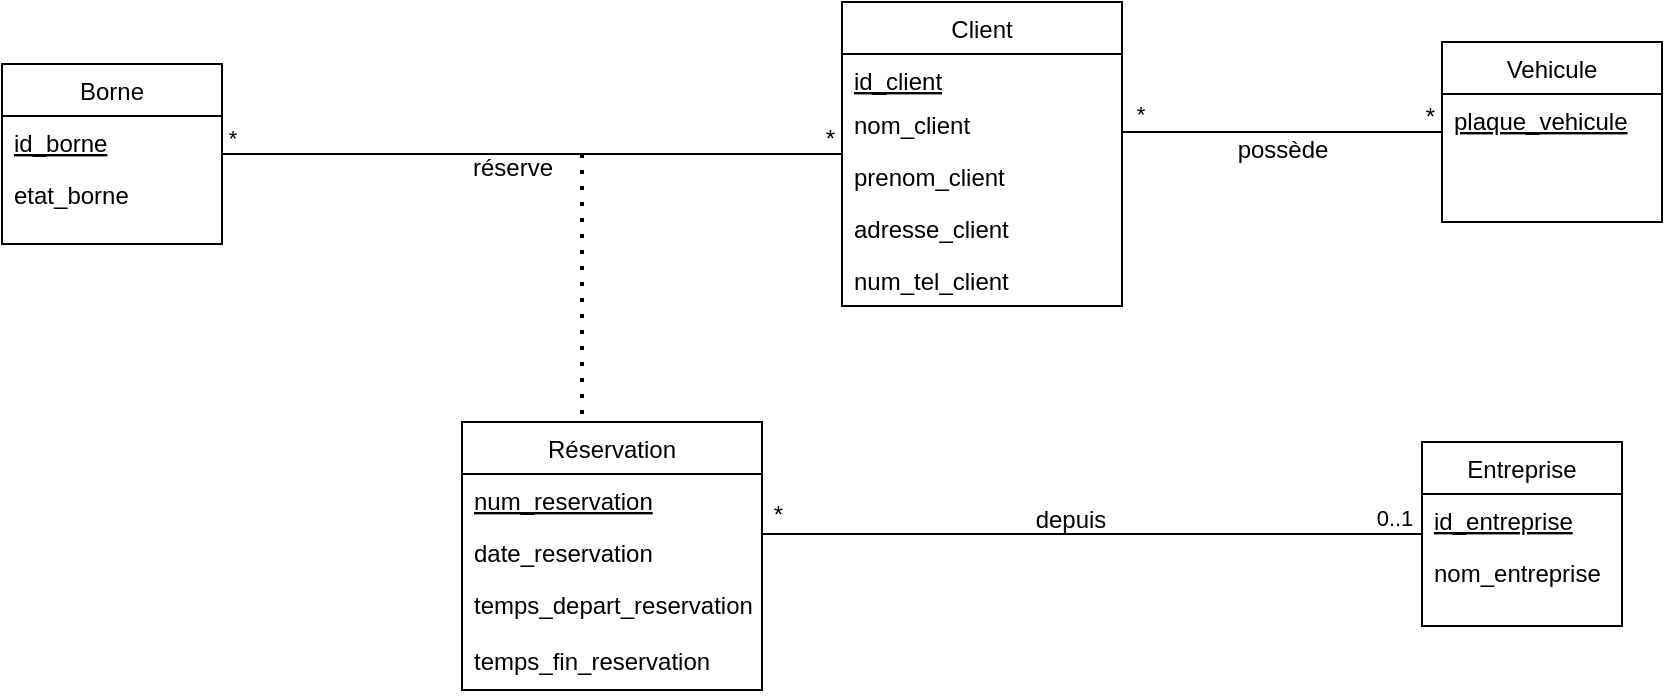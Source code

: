 <mxfile version="24.4.6" type="github">
  <diagram id="C5RBs43oDa-KdzZeNtuy" name="Page-1">
    <mxGraphModel dx="1050" dy="1772" grid="1" gridSize="10" guides="1" tooltips="1" connect="1" arrows="1" fold="1" page="1" pageScale="1" pageWidth="827" pageHeight="1169" math="0" shadow="0">
      <root>
        <mxCell id="WIyWlLk6GJQsqaUBKTNV-0" />
        <mxCell id="WIyWlLk6GJQsqaUBKTNV-1" parent="WIyWlLk6GJQsqaUBKTNV-0" />
        <mxCell id="zkfFHV4jXpPFQw0GAbJ--26" value="" style="endArrow=none;shadow=0;strokeWidth=1;rounded=0;curved=0;endFill=0;edgeStyle=elbowEdgeStyle;elbow=vertical;" parent="WIyWlLk6GJQsqaUBKTNV-1" source="DxgW50mW_xUSIO1jQML3-6" target="DxgW50mW_xUSIO1jQML3-16" edge="1">
          <mxGeometry x="0.5" y="41" relative="1" as="geometry">
            <mxPoint x="1201.0" y="45.25" as="sourcePoint" />
            <mxPoint x="1330" y="50" as="targetPoint" />
            <mxPoint x="-40" y="32" as="offset" />
            <Array as="points" />
          </mxGeometry>
        </mxCell>
        <mxCell id="zkfFHV4jXpPFQw0GAbJ--28" value="*" style="resizable=0;align=right;verticalAlign=bottom;labelBackgroundColor=none;fontSize=12;" parent="zkfFHV4jXpPFQw0GAbJ--26" connectable="0" vertex="1">
          <mxGeometry x="1" relative="1" as="geometry">
            <mxPoint x="-2" y="1" as="offset" />
          </mxGeometry>
        </mxCell>
        <mxCell id="zkfFHV4jXpPFQw0GAbJ--29" value="possède" style="text;html=1;resizable=0;points=[];;align=center;verticalAlign=middle;labelBackgroundColor=none;rounded=0;shadow=0;strokeWidth=1;fontSize=12;" parent="zkfFHV4jXpPFQw0GAbJ--26" vertex="1" connectable="0">
          <mxGeometry x="0.5" y="49" relative="1" as="geometry">
            <mxPoint x="-40" y="58" as="offset" />
          </mxGeometry>
        </mxCell>
        <mxCell id="DxgW50mW_xUSIO1jQML3-15" value="*" style="edgeLabel;html=1;align=center;verticalAlign=middle;resizable=0;points=[];" parent="zkfFHV4jXpPFQw0GAbJ--26" vertex="1" connectable="0">
          <mxGeometry x="-0.825" y="2" relative="1" as="geometry">
            <mxPoint x="-5" y="-7" as="offset" />
          </mxGeometry>
        </mxCell>
        <mxCell id="DxgW50mW_xUSIO1jQML3-6" value="Client" style="swimlane;fontStyle=0;align=center;verticalAlign=top;childLayout=stackLayout;horizontal=1;startSize=26;horizontalStack=0;resizeParent=1;resizeLast=0;collapsible=1;marginBottom=0;rounded=0;shadow=0;strokeWidth=1;" parent="WIyWlLk6GJQsqaUBKTNV-1" vertex="1">
          <mxGeometry x="1050" y="-20" width="140" height="152" as="geometry">
            <mxRectangle x="550" y="140" width="160" height="26" as="alternateBounds" />
          </mxGeometry>
        </mxCell>
        <mxCell id="DxgW50mW_xUSIO1jQML3-7" value="id_client" style="text;align=left;verticalAlign=top;spacingLeft=4;spacingRight=4;overflow=hidden;rotatable=0;points=[[0,0.5],[1,0.5]];portConstraint=eastwest;fontStyle=4" parent="DxgW50mW_xUSIO1jQML3-6" vertex="1">
          <mxGeometry y="26" width="140" height="22" as="geometry" />
        </mxCell>
        <mxCell id="DxgW50mW_xUSIO1jQML3-8" value="nom_client" style="text;align=left;verticalAlign=top;spacingLeft=4;spacingRight=4;overflow=hidden;rotatable=0;points=[[0,0.5],[1,0.5]];portConstraint=eastwest;rounded=0;shadow=0;html=0;" parent="DxgW50mW_xUSIO1jQML3-6" vertex="1">
          <mxGeometry y="48" width="140" height="26" as="geometry" />
        </mxCell>
        <mxCell id="DxgW50mW_xUSIO1jQML3-9" value="prenom_client" style="text;align=left;verticalAlign=top;spacingLeft=4;spacingRight=4;overflow=hidden;rotatable=0;points=[[0,0.5],[1,0.5]];portConstraint=eastwest;rounded=0;shadow=0;html=0;" parent="DxgW50mW_xUSIO1jQML3-6" vertex="1">
          <mxGeometry y="74" width="140" height="26" as="geometry" />
        </mxCell>
        <mxCell id="DxgW50mW_xUSIO1jQML3-10" value="adresse_client" style="text;align=left;verticalAlign=top;spacingLeft=4;spacingRight=4;overflow=hidden;rotatable=0;points=[[0,0.5],[1,0.5]];portConstraint=eastwest;rounded=0;shadow=0;html=0;" parent="DxgW50mW_xUSIO1jQML3-6" vertex="1">
          <mxGeometry y="100" width="140" height="26" as="geometry" />
        </mxCell>
        <mxCell id="DxgW50mW_xUSIO1jQML3-11" value="num_tel_client" style="text;align=left;verticalAlign=top;spacingLeft=4;spacingRight=4;overflow=hidden;rotatable=0;points=[[0,0.5],[1,0.5]];portConstraint=eastwest;rounded=0;shadow=0;html=0;" parent="DxgW50mW_xUSIO1jQML3-6" vertex="1">
          <mxGeometry y="126" width="140" height="26" as="geometry" />
        </mxCell>
        <mxCell id="DxgW50mW_xUSIO1jQML3-16" value="Vehicule" style="swimlane;fontStyle=0;align=center;verticalAlign=top;childLayout=stackLayout;horizontal=1;startSize=26;horizontalStack=0;resizeParent=1;resizeLast=0;collapsible=1;marginBottom=0;rounded=0;shadow=0;strokeWidth=1;" parent="WIyWlLk6GJQsqaUBKTNV-1" vertex="1">
          <mxGeometry x="1350" width="110" height="90" as="geometry">
            <mxRectangle x="550" y="140" width="160" height="26" as="alternateBounds" />
          </mxGeometry>
        </mxCell>
        <mxCell id="DxgW50mW_xUSIO1jQML3-20" value="plaque_vehicule" style="text;align=left;verticalAlign=top;spacingLeft=4;spacingRight=4;overflow=hidden;rotatable=0;points=[[0,0.5],[1,0.5]];portConstraint=eastwest;rounded=0;shadow=0;html=0;fontStyle=4" parent="DxgW50mW_xUSIO1jQML3-16" vertex="1">
          <mxGeometry y="26" width="110" height="26" as="geometry" />
        </mxCell>
        <mxCell id="DxgW50mW_xUSIO1jQML3-22" value="Entreprise" style="swimlane;fontStyle=0;align=center;verticalAlign=top;childLayout=stackLayout;horizontal=1;startSize=26;horizontalStack=0;resizeParent=1;resizeLast=0;collapsible=1;marginBottom=0;rounded=0;shadow=0;strokeWidth=1;" parent="WIyWlLk6GJQsqaUBKTNV-1" vertex="1">
          <mxGeometry x="1340" y="200" width="100" height="92" as="geometry">
            <mxRectangle x="550" y="140" width="160" height="26" as="alternateBounds" />
          </mxGeometry>
        </mxCell>
        <mxCell id="DxgW50mW_xUSIO1jQML3-23" value="id_entreprise" style="text;align=left;verticalAlign=top;spacingLeft=4;spacingRight=4;overflow=hidden;rotatable=0;points=[[0,0.5],[1,0.5]];portConstraint=eastwest;rounded=0;shadow=0;html=0;fontStyle=4" parent="DxgW50mW_xUSIO1jQML3-22" vertex="1">
          <mxGeometry y="26" width="100" height="26" as="geometry" />
        </mxCell>
        <mxCell id="DxgW50mW_xUSIO1jQML3-24" value="nom_entreprise" style="text;align=left;verticalAlign=top;spacingLeft=4;spacingRight=4;overflow=hidden;rotatable=0;points=[[0,0.5],[1,0.5]];portConstraint=eastwest;rounded=0;shadow=0;html=0;" parent="DxgW50mW_xUSIO1jQML3-22" vertex="1">
          <mxGeometry y="52" width="100" height="26" as="geometry" />
        </mxCell>
        <mxCell id="DxgW50mW_xUSIO1jQML3-26" value="Borne" style="swimlane;fontStyle=0;align=center;verticalAlign=top;childLayout=stackLayout;horizontal=1;startSize=26;horizontalStack=0;resizeParent=1;resizeLast=0;collapsible=1;marginBottom=0;rounded=0;shadow=0;strokeWidth=1;" parent="WIyWlLk6GJQsqaUBKTNV-1" vertex="1">
          <mxGeometry x="630" y="11" width="110" height="90" as="geometry">
            <mxRectangle x="550" y="140" width="160" height="26" as="alternateBounds" />
          </mxGeometry>
        </mxCell>
        <mxCell id="DxgW50mW_xUSIO1jQML3-27" value="id_borne" style="text;align=left;verticalAlign=top;spacingLeft=4;spacingRight=4;overflow=hidden;rotatable=0;points=[[0,0.5],[1,0.5]];portConstraint=eastwest;rounded=0;shadow=0;html=0;fontStyle=4" parent="DxgW50mW_xUSIO1jQML3-26" vertex="1">
          <mxGeometry y="26" width="110" height="26" as="geometry" />
        </mxCell>
        <mxCell id="DxgW50mW_xUSIO1jQML3-28" value="etat_borne" style="text;align=left;verticalAlign=top;spacingLeft=4;spacingRight=4;overflow=hidden;rotatable=0;points=[[0,0.5],[1,0.5]];portConstraint=eastwest;rounded=0;shadow=0;html=0;" parent="DxgW50mW_xUSIO1jQML3-26" vertex="1">
          <mxGeometry y="52" width="110" height="26" as="geometry" />
        </mxCell>
        <mxCell id="DxgW50mW_xUSIO1jQML3-29" value="" style="endArrow=none;shadow=0;strokeWidth=1;rounded=0;curved=0;endFill=0;edgeStyle=elbowEdgeStyle;elbow=vertical;" parent="WIyWlLk6GJQsqaUBKTNV-1" source="DxgW50mW_xUSIO1jQML3-26" target="DxgW50mW_xUSIO1jQML3-6" edge="1">
          <mxGeometry x="0.5" y="41" relative="1" as="geometry">
            <mxPoint x="590" y="0.464" as="sourcePoint" />
            <mxPoint x="960" y="0.464" as="targetPoint" />
            <mxPoint x="-40" y="32" as="offset" />
          </mxGeometry>
        </mxCell>
        <mxCell id="DxgW50mW_xUSIO1jQML3-30" value="*" style="resizable=0;align=right;verticalAlign=bottom;labelBackgroundColor=none;fontSize=12;" parent="DxgW50mW_xUSIO1jQML3-29" connectable="0" vertex="1">
          <mxGeometry x="1" relative="1" as="geometry">
            <mxPoint x="-2" y="1" as="offset" />
          </mxGeometry>
        </mxCell>
        <mxCell id="DxgW50mW_xUSIO1jQML3-31" value="réserve" style="text;html=1;resizable=0;points=[];;align=center;verticalAlign=middle;labelBackgroundColor=none;rounded=0;shadow=0;strokeWidth=1;fontSize=12;" parent="DxgW50mW_xUSIO1jQML3-29" vertex="1" connectable="0">
          <mxGeometry x="0.5" y="49" relative="1" as="geometry">
            <mxPoint x="-88" y="56" as="offset" />
          </mxGeometry>
        </mxCell>
        <mxCell id="DxgW50mW_xUSIO1jQML3-32" value="*" style="edgeLabel;html=1;align=center;verticalAlign=middle;resizable=0;points=[];" parent="DxgW50mW_xUSIO1jQML3-29" vertex="1" connectable="0">
          <mxGeometry x="-0.825" y="2" relative="1" as="geometry">
            <mxPoint x="-22" y="-6" as="offset" />
          </mxGeometry>
        </mxCell>
        <mxCell id="DxgW50mW_xUSIO1jQML3-33" value="" style="endArrow=none;dashed=1;html=1;dashPattern=1 3;strokeWidth=2;rounded=0;" parent="WIyWlLk6GJQsqaUBKTNV-1" edge="1">
          <mxGeometry width="50" height="50" relative="1" as="geometry">
            <mxPoint x="920" y="186" as="sourcePoint" />
            <mxPoint x="920" y="56" as="targetPoint" />
          </mxGeometry>
        </mxCell>
        <mxCell id="DxgW50mW_xUSIO1jQML3-34" value="Réservation" style="swimlane;fontStyle=0;align=center;verticalAlign=top;childLayout=stackLayout;horizontal=1;startSize=26;horizontalStack=0;resizeParent=1;resizeLast=0;collapsible=1;marginBottom=0;rounded=0;shadow=0;strokeWidth=1;" parent="WIyWlLk6GJQsqaUBKTNV-1" vertex="1">
          <mxGeometry x="860" y="190" width="150" height="134" as="geometry">
            <mxRectangle x="550" y="140" width="160" height="26" as="alternateBounds" />
          </mxGeometry>
        </mxCell>
        <mxCell id="DxgW50mW_xUSIO1jQML3-35" value="num_reservation" style="text;align=left;verticalAlign=top;spacingLeft=4;spacingRight=4;overflow=hidden;rotatable=0;points=[[0,0.5],[1,0.5]];portConstraint=eastwest;rounded=0;shadow=0;html=0;fontStyle=4" parent="DxgW50mW_xUSIO1jQML3-34" vertex="1">
          <mxGeometry y="26" width="150" height="26" as="geometry" />
        </mxCell>
        <mxCell id="DxgW50mW_xUSIO1jQML3-36" value="date_reservation" style="text;align=left;verticalAlign=top;spacingLeft=4;spacingRight=4;overflow=hidden;rotatable=0;points=[[0,0.5],[1,0.5]];portConstraint=eastwest;rounded=0;shadow=0;html=0;" parent="DxgW50mW_xUSIO1jQML3-34" vertex="1">
          <mxGeometry y="52" width="150" height="26" as="geometry" />
        </mxCell>
        <mxCell id="DxgW50mW_xUSIO1jQML3-37" value="temps_depart_reservation" style="text;align=left;verticalAlign=top;spacingLeft=4;spacingRight=4;overflow=hidden;rotatable=0;points=[[0,0.5],[1,0.5]];portConstraint=eastwest;rounded=0;shadow=0;html=0;" parent="DxgW50mW_xUSIO1jQML3-34" vertex="1">
          <mxGeometry y="78" width="150" height="28" as="geometry" />
        </mxCell>
        <mxCell id="DxgW50mW_xUSIO1jQML3-38" value="temps_fin_reservation" style="text;align=left;verticalAlign=top;spacingLeft=4;spacingRight=4;overflow=hidden;rotatable=0;points=[[0,0.5],[1,0.5]];portConstraint=eastwest;rounded=0;shadow=0;html=0;" parent="DxgW50mW_xUSIO1jQML3-34" vertex="1">
          <mxGeometry y="106" width="150" height="28" as="geometry" />
        </mxCell>
        <mxCell id="5pTFHwQ1baN9t4txSgTW-1" value="" style="endArrow=none;shadow=0;strokeWidth=1;rounded=0;curved=0;endFill=0;edgeStyle=elbowEdgeStyle;elbow=vertical;" parent="WIyWlLk6GJQsqaUBKTNV-1" source="DxgW50mW_xUSIO1jQML3-22" target="DxgW50mW_xUSIO1jQML3-34" edge="1">
          <mxGeometry x="0.5" y="41" relative="1" as="geometry">
            <mxPoint x="920" y="-81" as="sourcePoint" />
            <mxPoint x="920" y="56" as="targetPoint" />
            <mxPoint x="-40" y="32" as="offset" />
          </mxGeometry>
        </mxCell>
        <mxCell id="5pTFHwQ1baN9t4txSgTW-2" value="*" style="resizable=0;align=right;verticalAlign=bottom;labelBackgroundColor=none;fontSize=12;" parent="5pTFHwQ1baN9t4txSgTW-1" connectable="0" vertex="1">
          <mxGeometry x="1" relative="1" as="geometry">
            <mxPoint x="12" y="-1" as="offset" />
          </mxGeometry>
        </mxCell>
        <mxCell id="5pTFHwQ1baN9t4txSgTW-3" value="depuis" style="text;html=1;resizable=0;points=[];;align=center;verticalAlign=middle;labelBackgroundColor=none;rounded=0;shadow=0;strokeWidth=1;fontSize=12;" parent="5pTFHwQ1baN9t4txSgTW-1" vertex="1" connectable="0">
          <mxGeometry x="0.5" y="49" relative="1" as="geometry">
            <mxPoint x="71" y="-56" as="offset" />
          </mxGeometry>
        </mxCell>
        <mxCell id="5pTFHwQ1baN9t4txSgTW-4" value="0..1" style="edgeLabel;html=1;align=center;verticalAlign=middle;resizable=0;points=[];" parent="5pTFHwQ1baN9t4txSgTW-1" vertex="1" connectable="0">
          <mxGeometry x="-0.825" y="2" relative="1" as="geometry">
            <mxPoint x="15" y="-10" as="offset" />
          </mxGeometry>
        </mxCell>
      </root>
    </mxGraphModel>
  </diagram>
</mxfile>
